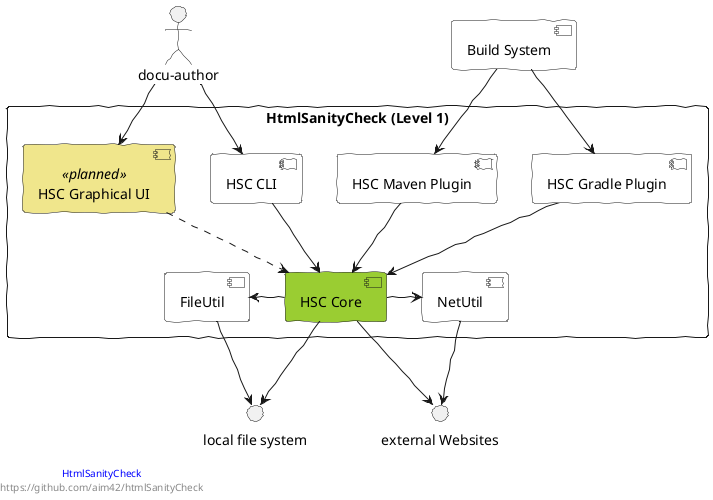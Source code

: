 @startuml
skinparam componentStyle uml2
skinparam component {
   backgroundColor<<planned>> Khaki
   backgroundColor White
}

skinparam handwritten true

left footer

<font color=blue>HtmlSanityCheck</font>
https://github.com/aim42/htmlSanityCheck
endfooter

interface "local file system" as files
interface "external Websites" as web

rectangle "HtmlSanityCheck (Level 1)" as HSC {

[HSC Core] as core #YellowGreen
[HSC Gradle Plugin] -down-> core


[HSC Graphical UI] <<planned>> as ui
[HSC Maven Plugin] as mavenplugin
[HSC CLI] as cli

[FileUtil] as futil
[NetUtil] as netutil

mavenplugin -down-> core
ui .down-> core
cli -down-> core

core -> futil
core -> netutil

futil -down-> files
netutil -down-> web

}
:docu-author: -down-> ui
:docu-author: -down-> cli

[Build System] as bs


bs -down-> [HSC Gradle Plugin]
bs -down-> mavenplugin


core -down-> files
core -down-> web


@enduml